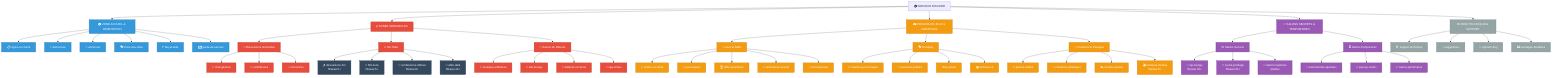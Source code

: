 graph TD
    A[🏠 SERVEUR DISCORD] --> B[🏠 ZONE ACCUEIL & ORIENTATION]
    A --> C[💕 ZONES SENSUELLES]
    A --> D[🎮 ESPACES DE JEUX & CRÉATIONS]
    A --> E[🔮 SALONS SECRETS & TEMPORAIRES]
    A --> F[⚙️ ZONE TECHNIQUE & SUPPORT]
    
    %% Zone Accueil
    B --> B1[📋 règles-et-charte]
    B --> B2[👋 bienvenue]
    B --> B3[📢 annonces]
    B --> B4[🎭 choix-des-rôles]
    B --> B5[❓ faq-et-aide]
    B --> B6[🗺️ guide-du-serveur]
    
    %% Zones Sensuelles
    C --> C1[💬 Discussions Générales]
    C --> C2[🔥 Hot Talks]
    C --> C3[🛀 Salons de Détente]
    
    C1 --> C11[🌸 chat-général]
    C1 --> C12[💭 confidences]
    C1 --> C13[🎉 rencontres]
    
    C2 --> C21[🌶️ discussions-hot<br/>Niveau 5+]
    C2 --> C22[💋 flirt-zone<br/>Niveau 5+]
    C2 --> C23[🍑 confessions-intimes<br/>Niveau 8+]
    C2 --> C24[🔞 after-dark<br/>Niveau 10+]
    
    C3 --> C31[🎵 musique-ambiance]
    C3 --> C32[🍷 bar-lounge]
    C3 --> C33[🌙 détente-nocturne]
    C3 --> C34[💆 spa-virtuel]
    
    %% Espaces de Jeux
    D --> D1[🎲 Jeux et Défis]
    D --> D2[🎭 Roleplay]
    D --> D3[🎨 Créations & Partages]
    
    D1 --> D11[🎯 action-ou-vérité]
    D1 --> D12[🎰 jeux-hasard]
    D1 --> D13[🏆 défis-quotidiens]
    D1 --> D14[🎪 animations-events]
    D1 --> D15[🎁 récompenses]
    
    D2 --> D21[📜 création-personnages]
    D2 --> D22[🏰 scénarios-publics]
    D2 --> D23[🗝️ rp-privés]
    D2 --> D24[📚 archives-rp]
    
    D3 --> D31[📸 photos-selfies]
    D3 --> D32[🎨 créations-artistiques]
    D3 --> D33[✍️ écriture-poésie]
    D3 --> D34[🎬 contenus-médias<br/>Niveau 5+]
    
    %% Salons Secrets
    E --> E1[🗝️ Salons Secrets]
    E --> E2[⏳ Salons Temporaires]
    
    E1 --> E11[🌟 vip-lounge<br/>Niveau 10+]
    E1 --> E12[💎 cercle-privilège<br/>Niveau 20+]
    E1 --> E13[🔐 salons-mystères<br/>Quêtes]
    
    E2 --> E21[🎪 événements-spéciaux]
    E2 --> E22[💫 pop-up-rooms]
    E2 --> E23[🌠 salons-éphémères]
    
    %% Zone Technique
    F --> F1[🛠️ support-technique]
    F --> F2[💡 suggestions]
    F --> F3[🐛 signaler-bug]
    F --> F4[📊 sondages-feedback]
    
    %% Styles
    classDef accueil fill:#3498db,stroke:#2980b9,stroke-width:2px,color:#fff
    classDef sensuel fill:#e74c3c,stroke:#c0392b,stroke-width:2px,color:#fff
    classDef jeux fill:#f39c12,stroke:#d68910,stroke-width:2px,color:#fff
    classDef secret fill:#9b59b6,stroke:#7d3c98,stroke-width:2px,color:#fff
    classDef tech fill:#95a5a6,stroke:#7f8c8d,stroke-width:2px,color:#fff
    classDef locked fill:#34495e,stroke:#2c3e50,stroke-width:2px,color:#fff
    
    class B,B1,B2,B3,B4,B5,B6 accueil
    class C,C1,C2,C3,C11,C12,C13,C31,C32,C33,C34 sensuel
    class C21,C22,C23,C24 locked
    class D,D1,D2,D3,D11,D12,D13,D14,D15,D21,D22,D23,D24,D31,D32,D33,D34 jeux
    class E,E1,E2,E11,E12,E13,E21,E22,E23 secret
    class F,F1,F2,F3,F4 tech